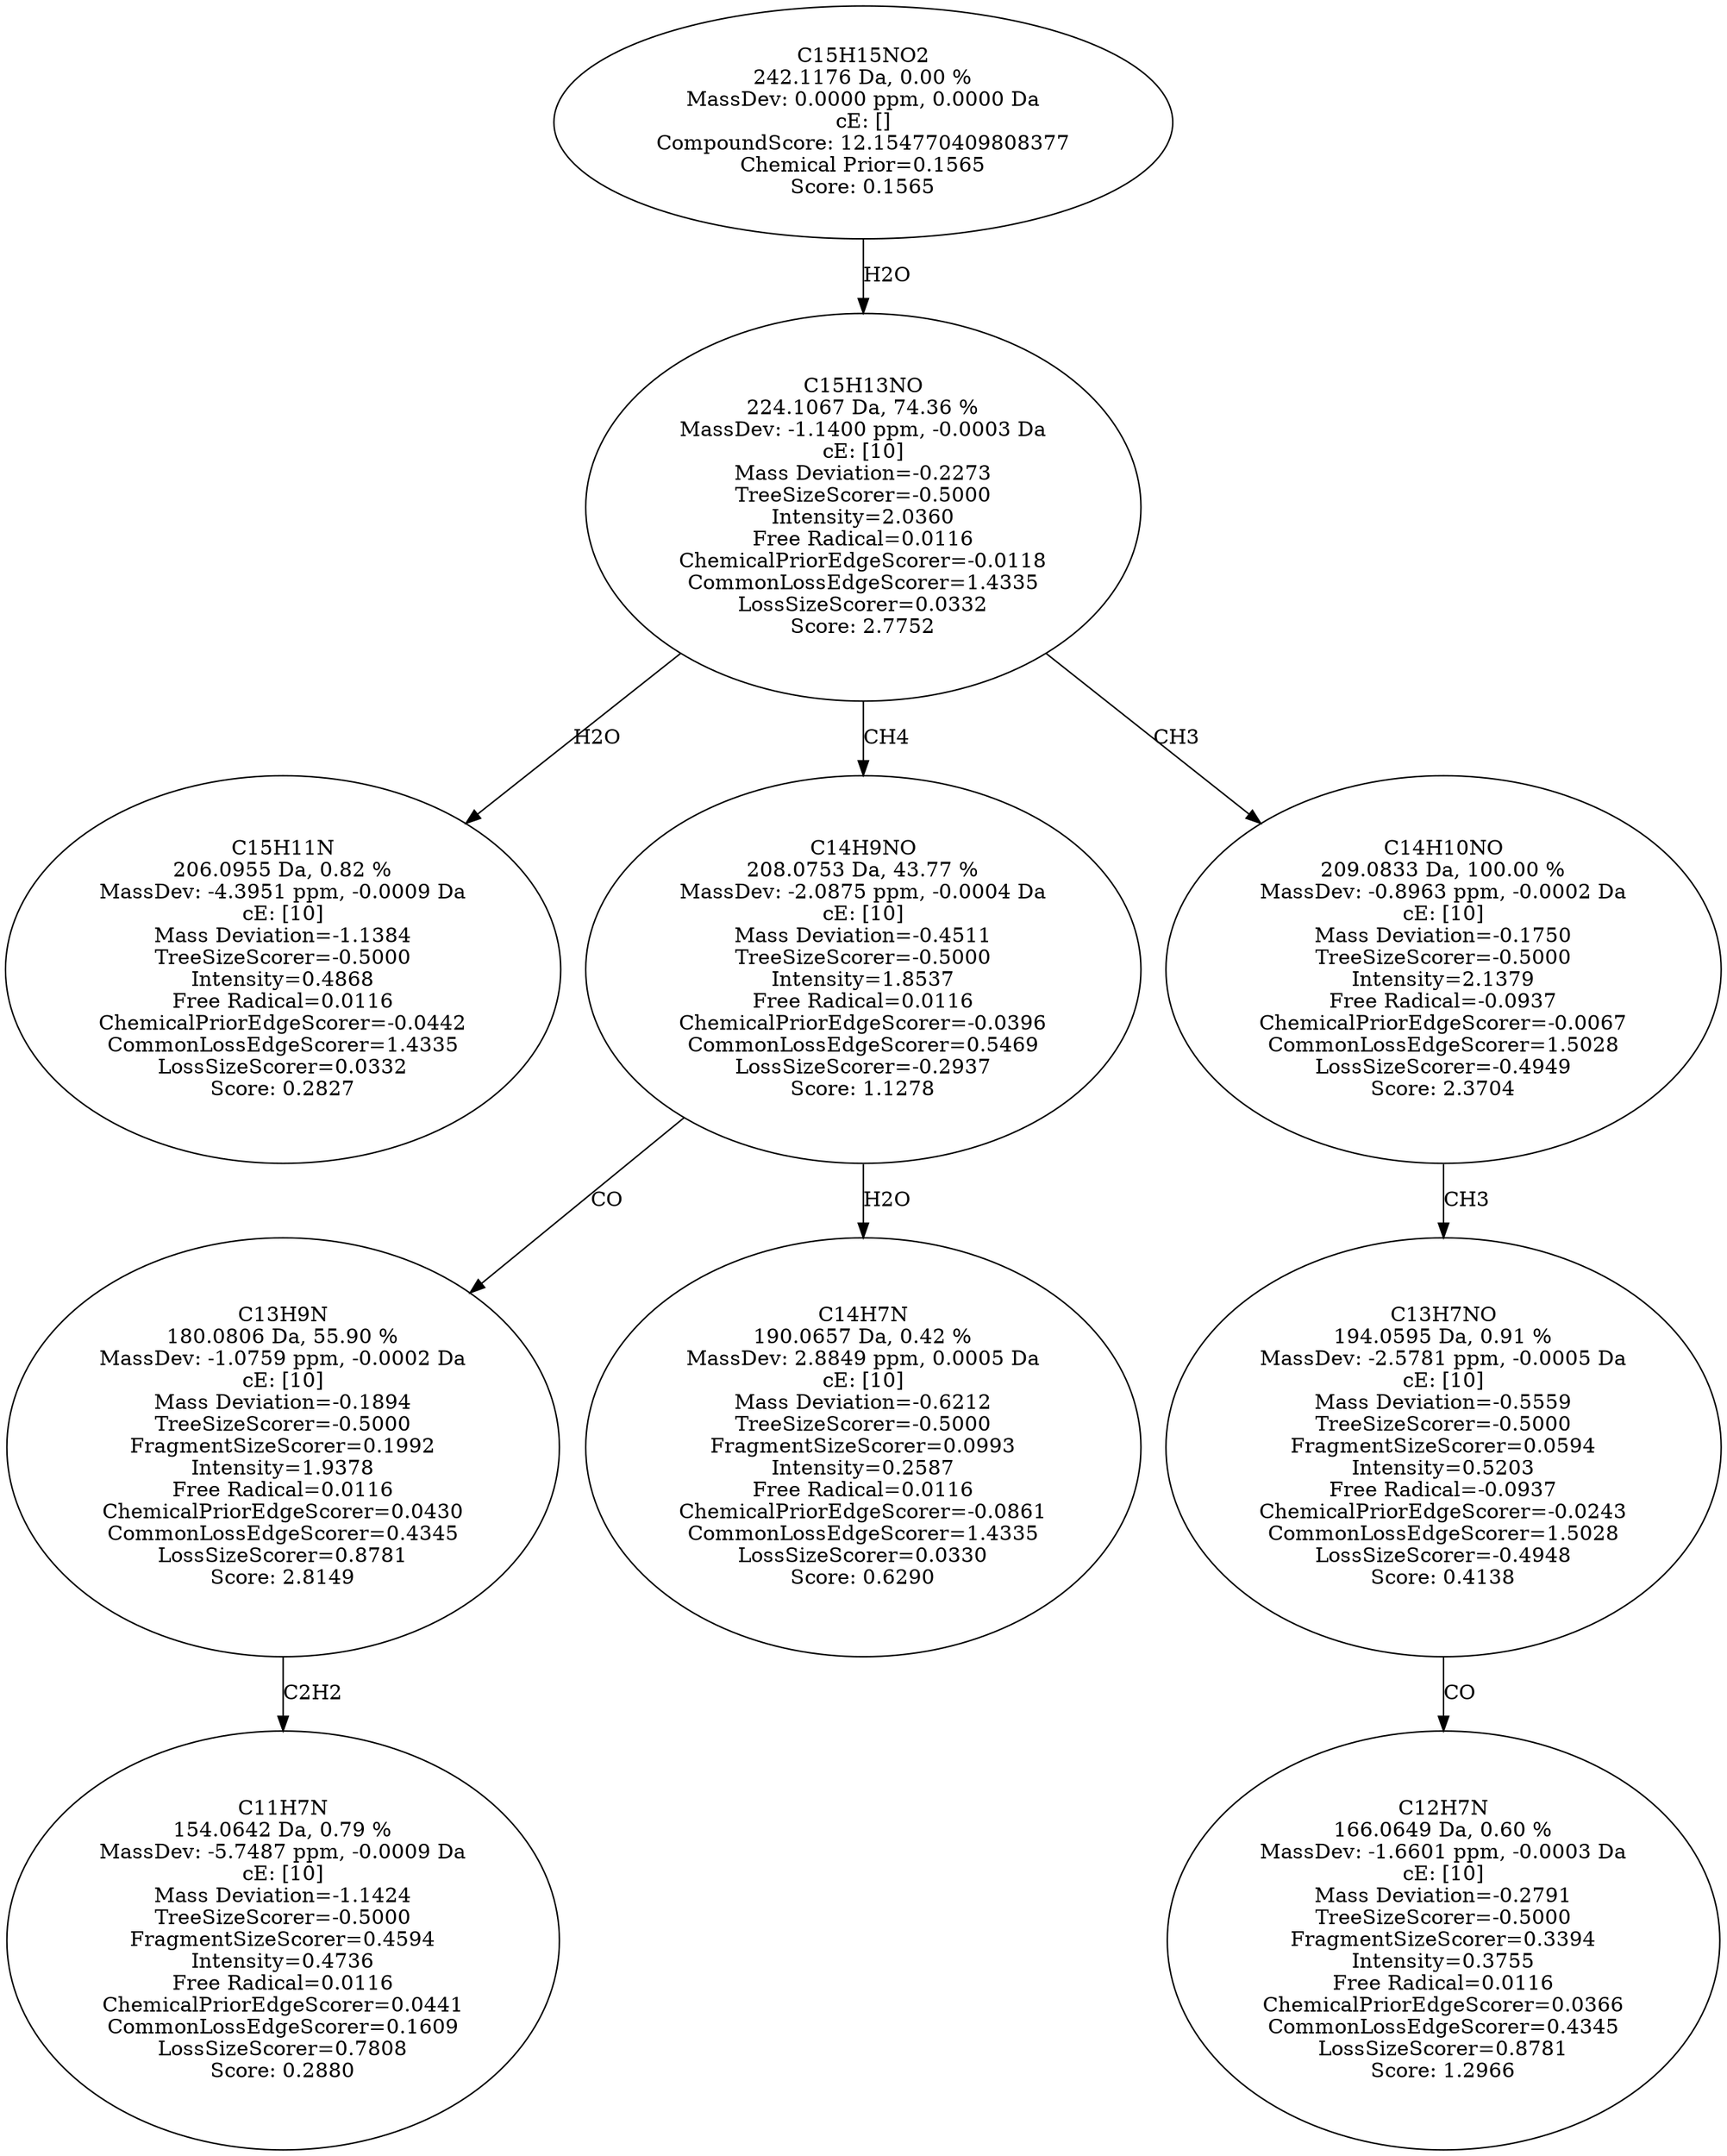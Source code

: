 strict digraph {
v1 [label="C15H11N\n206.0955 Da, 0.82 %\nMassDev: -4.3951 ppm, -0.0009 Da\ncE: [10]\nMass Deviation=-1.1384\nTreeSizeScorer=-0.5000\nIntensity=0.4868\nFree Radical=0.0116\nChemicalPriorEdgeScorer=-0.0442\nCommonLossEdgeScorer=1.4335\nLossSizeScorer=0.0332\nScore: 0.2827"];
v2 [label="C11H7N\n154.0642 Da, 0.79 %\nMassDev: -5.7487 ppm, -0.0009 Da\ncE: [10]\nMass Deviation=-1.1424\nTreeSizeScorer=-0.5000\nFragmentSizeScorer=0.4594\nIntensity=0.4736\nFree Radical=0.0116\nChemicalPriorEdgeScorer=0.0441\nCommonLossEdgeScorer=0.1609\nLossSizeScorer=0.7808\nScore: 0.2880"];
v3 [label="C13H9N\n180.0806 Da, 55.90 %\nMassDev: -1.0759 ppm, -0.0002 Da\ncE: [10]\nMass Deviation=-0.1894\nTreeSizeScorer=-0.5000\nFragmentSizeScorer=0.1992\nIntensity=1.9378\nFree Radical=0.0116\nChemicalPriorEdgeScorer=0.0430\nCommonLossEdgeScorer=0.4345\nLossSizeScorer=0.8781\nScore: 2.8149"];
v4 [label="C14H7N\n190.0657 Da, 0.42 %\nMassDev: 2.8849 ppm, 0.0005 Da\ncE: [10]\nMass Deviation=-0.6212\nTreeSizeScorer=-0.5000\nFragmentSizeScorer=0.0993\nIntensity=0.2587\nFree Radical=0.0116\nChemicalPriorEdgeScorer=-0.0861\nCommonLossEdgeScorer=1.4335\nLossSizeScorer=0.0330\nScore: 0.6290"];
v5 [label="C14H9NO\n208.0753 Da, 43.77 %\nMassDev: -2.0875 ppm, -0.0004 Da\ncE: [10]\nMass Deviation=-0.4511\nTreeSizeScorer=-0.5000\nIntensity=1.8537\nFree Radical=0.0116\nChemicalPriorEdgeScorer=-0.0396\nCommonLossEdgeScorer=0.5469\nLossSizeScorer=-0.2937\nScore: 1.1278"];
v6 [label="C12H7N\n166.0649 Da, 0.60 %\nMassDev: -1.6601 ppm, -0.0003 Da\ncE: [10]\nMass Deviation=-0.2791\nTreeSizeScorer=-0.5000\nFragmentSizeScorer=0.3394\nIntensity=0.3755\nFree Radical=0.0116\nChemicalPriorEdgeScorer=0.0366\nCommonLossEdgeScorer=0.4345\nLossSizeScorer=0.8781\nScore: 1.2966"];
v7 [label="C13H7NO\n194.0595 Da, 0.91 %\nMassDev: -2.5781 ppm, -0.0005 Da\ncE: [10]\nMass Deviation=-0.5559\nTreeSizeScorer=-0.5000\nFragmentSizeScorer=0.0594\nIntensity=0.5203\nFree Radical=-0.0937\nChemicalPriorEdgeScorer=-0.0243\nCommonLossEdgeScorer=1.5028\nLossSizeScorer=-0.4948\nScore: 0.4138"];
v8 [label="C14H10NO\n209.0833 Da, 100.00 %\nMassDev: -0.8963 ppm, -0.0002 Da\ncE: [10]\nMass Deviation=-0.1750\nTreeSizeScorer=-0.5000\nIntensity=2.1379\nFree Radical=-0.0937\nChemicalPriorEdgeScorer=-0.0067\nCommonLossEdgeScorer=1.5028\nLossSizeScorer=-0.4949\nScore: 2.3704"];
v9 [label="C15H13NO\n224.1067 Da, 74.36 %\nMassDev: -1.1400 ppm, -0.0003 Da\ncE: [10]\nMass Deviation=-0.2273\nTreeSizeScorer=-0.5000\nIntensity=2.0360\nFree Radical=0.0116\nChemicalPriorEdgeScorer=-0.0118\nCommonLossEdgeScorer=1.4335\nLossSizeScorer=0.0332\nScore: 2.7752"];
v10 [label="C15H15NO2\n242.1176 Da, 0.00 %\nMassDev: 0.0000 ppm, 0.0000 Da\ncE: []\nCompoundScore: 12.154770409808377\nChemical Prior=0.1565\nScore: 0.1565"];
v9 -> v1 [label="H2O"];
v3 -> v2 [label="C2H2"];
v5 -> v3 [label="CO"];
v5 -> v4 [label="H2O"];
v9 -> v5 [label="CH4"];
v7 -> v6 [label="CO"];
v8 -> v7 [label="CH3"];
v9 -> v8 [label="CH3"];
v10 -> v9 [label="H2O"];
}